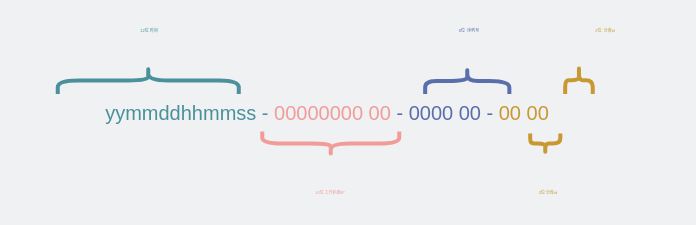 <mxfile version="18.2.1" type="github">
  <diagram id="jk84KoCiqGRbvonOO5nR" name="Page-1">
    <mxGraphModel dx="577" dy="311" grid="0" gridSize="10" guides="1" tooltips="1" connect="1" arrows="1" fold="1" page="1" pageScale="1" pageWidth="400" pageHeight="150" background="#EFF1F3" math="0" shadow="0">
      <root>
        <mxCell id="0" />
        <mxCell id="1" parent="0" />
        <mxCell id="XSbDL2rr6Gyu1OlXZJMn-3" value="&lt;font style=&quot;background-color: rgb(239 , 241 , 243) ; font-size: 10px&quot;&gt;&lt;font color=&quot;#4a919b&quot;&gt;&lt;font style=&quot;font-size: 10px&quot;&gt;yymmddhhmmss -&amp;nbsp;&lt;/font&gt;&lt;/font&gt;&lt;font color=&quot;#f19c99&quot;&gt;&lt;span style=&quot;font-size: 10px;&quot;&gt;00000000&lt;/span&gt;&lt;span style=&quot;font-size: 10px;&quot;&gt;&amp;nbsp;00&lt;/span&gt;&lt;/font&gt;&lt;span style=&quot;color: rgb(90 , 110 , 171) ; font-size: 10px&quot;&gt;&amp;nbsp;- 0000&amp;nbsp;&lt;/span&gt;&lt;font color=&quot;#5a6eab&quot; style=&quot;font-size: 10px&quot;&gt;00 - &lt;/font&gt;&lt;font color=&quot;#c89932&quot; style=&quot;font-size: 10px&quot;&gt;00 00&lt;/font&gt;&lt;/font&gt;" style="text;html=1;strokeColor=none;fillColor=none;align=center;verticalAlign=middle;whiteSpace=wrap;rounded=0;" parent="1" vertex="1">
          <mxGeometry x="23" y="66.25" width="327" height="24" as="geometry" />
        </mxCell>
        <mxCell id="TQc7ubPpzNLARLeVcl0p-5" value="" style="shape=curlyBracket;whiteSpace=wrap;html=1;rounded=1;fontColor=#C89932;rotation=90;strokeWidth=2;strokeColor=#4A919B;" parent="1" vertex="1">
          <mxGeometry x="90.38" y="17" width="13.5" height="90.5" as="geometry" />
        </mxCell>
        <mxCell id="TQc7ubPpzNLARLeVcl0p-6" value="&lt;font color=&quot;#4a919b&quot;&gt;12位 时间&lt;/font&gt;" style="text;html=1;strokeColor=none;fillColor=none;align=center;verticalAlign=middle;whiteSpace=wrap;rounded=0;fontSize=2;fontColor=#C89932;" parent="1" vertex="1">
          <mxGeometry x="52.63" y="22.25" width="89" height="30" as="geometry" />
        </mxCell>
        <mxCell id="TQc7ubPpzNLARLeVcl0p-9" value="" style="shape=curlyBracket;whiteSpace=wrap;html=1;rounded=1;flipH=1;fontSize=2;fontColor=#4A919B;strokeColor=#F19C99;strokeWidth=2;rotation=90;" parent="1" vertex="1">
          <mxGeometry x="182.38" y="59.5" width="12" height="68.5" as="geometry" />
        </mxCell>
        <mxCell id="TQc7ubPpzNLARLeVcl0p-10" value="&lt;font color=&quot;#f19c99&quot;&gt;10位 工作机器IP&lt;/font&gt;" style="text;html=1;strokeColor=none;fillColor=none;align=center;verticalAlign=middle;whiteSpace=wrap;rounded=0;fontSize=2;fontColor=#C89932;" parent="1" vertex="1">
          <mxGeometry x="140.38" y="103.25" width="96" height="30" as="geometry" />
        </mxCell>
        <mxCell id="TQc7ubPpzNLARLeVcl0p-11" value="" style="shape=curlyBracket;whiteSpace=wrap;html=1;rounded=1;fontColor=#C89932;rotation=90;strokeWidth=2;strokeColor=#5A6EAB;" parent="1" vertex="1">
          <mxGeometry x="250.13" y="41.45" width="13" height="42.09" as="geometry" />
        </mxCell>
        <mxCell id="TQc7ubPpzNLARLeVcl0p-12" value="&lt;font color=&quot;#5a6eab&quot;&gt;6位&amp;nbsp; 序列号&lt;/font&gt;" style="text;html=1;strokeColor=none;fillColor=none;align=center;verticalAlign=middle;whiteSpace=wrap;rounded=0;fontSize=2;fontColor=#C89932;" parent="1" vertex="1">
          <mxGeometry x="212.63" y="22.25" width="89" height="30" as="geometry" />
        </mxCell>
        <mxCell id="DXS0C3hiWCgnTAZ7id_l-2" value="" style="shape=curlyBracket;whiteSpace=wrap;html=1;rounded=1;flipH=1;fontSize=2;fontColor=#4A919B;strokeColor=#C89932;strokeWidth=2;rotation=90;" parent="1" vertex="1">
          <mxGeometry x="290.63" y="86.22" width="10" height="15.07" as="geometry" />
        </mxCell>
        <mxCell id="DXS0C3hiWCgnTAZ7id_l-3" value="2位 分库id" style="text;html=1;strokeColor=none;fillColor=none;align=center;verticalAlign=middle;whiteSpace=wrap;rounded=0;fontSize=2;fontColor=#C89932;" parent="1" vertex="1">
          <mxGeometry x="248.63" y="103.25" width="96" height="30" as="geometry" />
        </mxCell>
        <mxCell id="Rd1cbC24IZSksuekIVlL-1" value="" style="shape=curlyBracket;whiteSpace=wrap;html=1;rounded=1;fontColor=#C89932;rotation=90;strokeWidth=2;strokeColor=#C89932;" vertex="1" parent="1">
          <mxGeometry x="305.56" y="55.17" width="13.85" height="13.79" as="geometry" />
        </mxCell>
        <mxCell id="Rd1cbC24IZSksuekIVlL-2" value="2位&amp;nbsp; 分表id" style="text;html=1;strokeColor=none;fillColor=none;align=center;verticalAlign=middle;whiteSpace=wrap;rounded=0;fontSize=2;fontColor=#C89932;" vertex="1" parent="1">
          <mxGeometry x="280.63" y="22.25" width="89" height="30" as="geometry" />
        </mxCell>
      </root>
    </mxGraphModel>
  </diagram>
</mxfile>
